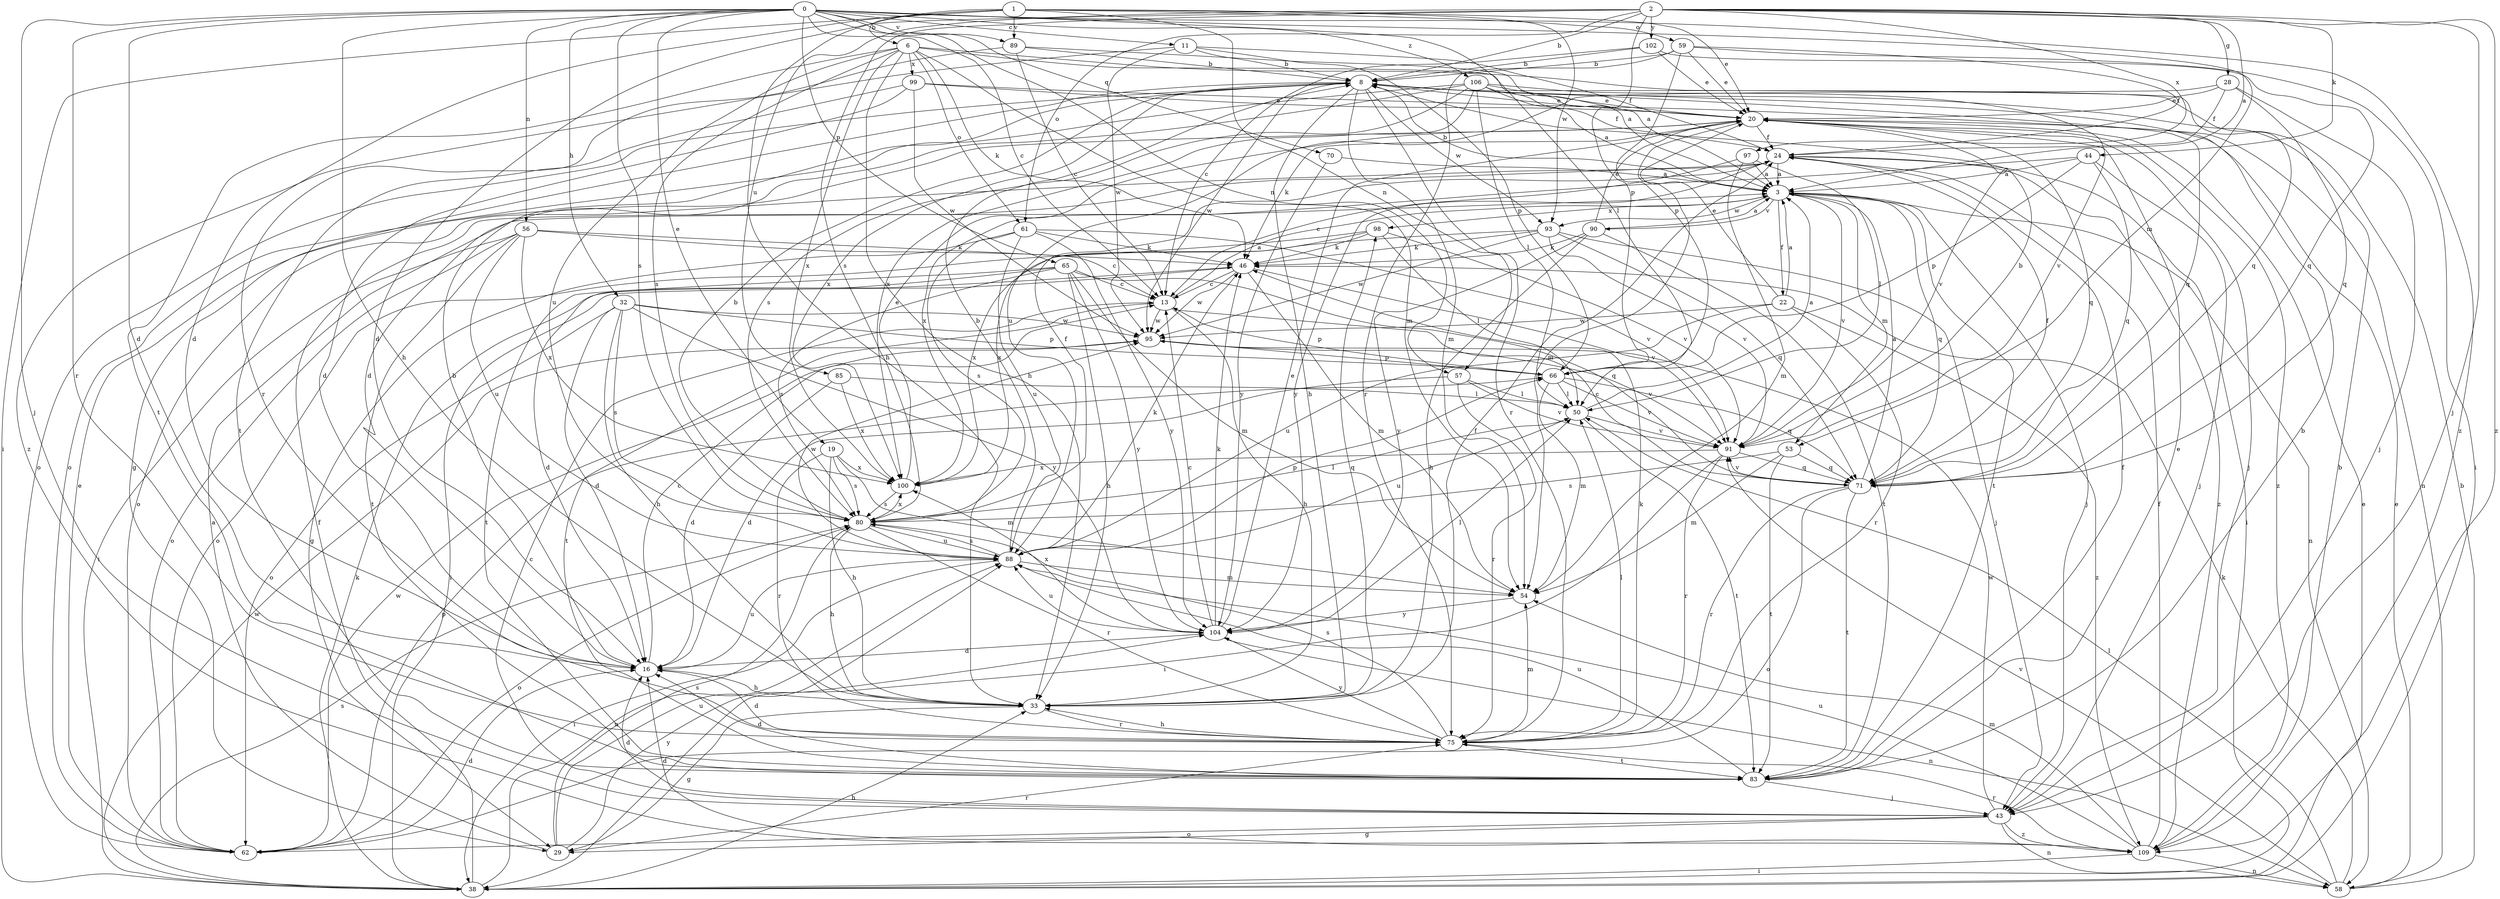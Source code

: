 strict digraph  {
0;
1;
2;
3;
6;
8;
11;
13;
16;
19;
20;
22;
24;
28;
29;
32;
33;
38;
43;
44;
46;
50;
53;
54;
56;
57;
58;
59;
61;
62;
65;
66;
70;
71;
75;
80;
83;
85;
88;
89;
90;
91;
93;
95;
97;
98;
99;
100;
102;
104;
106;
109;
0 -> 11  [label=c];
0 -> 13  [label=c];
0 -> 16  [label=d];
0 -> 19  [label=e];
0 -> 32  [label=h];
0 -> 33  [label=h];
0 -> 43  [label=j];
0 -> 50  [label=l];
0 -> 53  [label=m];
0 -> 56  [label=n];
0 -> 57  [label=n];
0 -> 65  [label=p];
0 -> 70  [label=q];
0 -> 75  [label=r];
0 -> 80  [label=s];
0 -> 89  [label=v];
0 -> 106  [label=z];
0 -> 109  [label=z];
1 -> 6  [label=b];
1 -> 16  [label=d];
1 -> 20  [label=e];
1 -> 33  [label=h];
1 -> 38  [label=i];
1 -> 57  [label=n];
1 -> 59  [label=o];
1 -> 89  [label=v];
1 -> 93  [label=w];
2 -> 3  [label=a];
2 -> 8  [label=b];
2 -> 16  [label=d];
2 -> 28  [label=g];
2 -> 43  [label=j];
2 -> 44  [label=k];
2 -> 61  [label=o];
2 -> 66  [label=p];
2 -> 80  [label=s];
2 -> 85  [label=u];
2 -> 97  [label=x];
2 -> 102  [label=y];
2 -> 109  [label=z];
3 -> 8  [label=b];
3 -> 22  [label=f];
3 -> 43  [label=j];
3 -> 53  [label=m];
3 -> 58  [label=n];
3 -> 71  [label=q];
3 -> 83  [label=t];
3 -> 90  [label=v];
3 -> 91  [label=v];
3 -> 93  [label=w];
3 -> 98  [label=x];
6 -> 3  [label=a];
6 -> 33  [label=h];
6 -> 46  [label=k];
6 -> 54  [label=m];
6 -> 61  [label=o];
6 -> 71  [label=q];
6 -> 80  [label=s];
6 -> 83  [label=t];
6 -> 88  [label=u];
6 -> 99  [label=x];
6 -> 100  [label=x];
8 -> 20  [label=e];
8 -> 29  [label=g];
8 -> 33  [label=h];
8 -> 54  [label=m];
8 -> 62  [label=o];
8 -> 71  [label=q];
8 -> 75  [label=r];
8 -> 93  [label=w];
8 -> 95  [label=w];
8 -> 100  [label=x];
11 -> 8  [label=b];
11 -> 24  [label=f];
11 -> 66  [label=p];
11 -> 95  [label=w];
11 -> 109  [label=z];
13 -> 3  [label=a];
13 -> 33  [label=h];
13 -> 66  [label=p];
13 -> 83  [label=t];
13 -> 95  [label=w];
16 -> 8  [label=b];
16 -> 13  [label=c];
16 -> 33  [label=h];
16 -> 88  [label=u];
19 -> 33  [label=h];
19 -> 54  [label=m];
19 -> 75  [label=r];
19 -> 80  [label=s];
19 -> 100  [label=x];
20 -> 24  [label=f];
20 -> 43  [label=j];
20 -> 46  [label=k];
20 -> 54  [label=m];
20 -> 71  [label=q];
20 -> 91  [label=v];
20 -> 109  [label=z];
22 -> 3  [label=a];
22 -> 20  [label=e];
22 -> 75  [label=r];
22 -> 88  [label=u];
22 -> 95  [label=w];
22 -> 109  [label=z];
24 -> 3  [label=a];
24 -> 38  [label=i];
24 -> 62  [label=o];
24 -> 104  [label=y];
24 -> 109  [label=z];
28 -> 20  [label=e];
28 -> 24  [label=f];
28 -> 43  [label=j];
28 -> 71  [label=q];
28 -> 88  [label=u];
29 -> 3  [label=a];
29 -> 75  [label=r];
29 -> 80  [label=s];
29 -> 88  [label=u];
29 -> 104  [label=y];
32 -> 16  [label=d];
32 -> 33  [label=h];
32 -> 62  [label=o];
32 -> 66  [label=p];
32 -> 80  [label=s];
32 -> 95  [label=w];
32 -> 104  [label=y];
33 -> 24  [label=f];
33 -> 29  [label=g];
33 -> 75  [label=r];
33 -> 98  [label=q];
38 -> 20  [label=e];
38 -> 24  [label=f];
38 -> 33  [label=h];
38 -> 46  [label=k];
38 -> 80  [label=s];
38 -> 88  [label=u];
38 -> 95  [label=w];
43 -> 13  [label=c];
43 -> 16  [label=d];
43 -> 29  [label=g];
43 -> 58  [label=n];
43 -> 62  [label=o];
43 -> 95  [label=w];
43 -> 109  [label=z];
44 -> 3  [label=a];
44 -> 43  [label=j];
44 -> 66  [label=p];
44 -> 71  [label=q];
44 -> 100  [label=x];
46 -> 13  [label=c];
46 -> 38  [label=i];
46 -> 54  [label=m];
46 -> 91  [label=v];
46 -> 95  [label=w];
50 -> 3  [label=a];
50 -> 83  [label=t];
50 -> 88  [label=u];
50 -> 91  [label=v];
53 -> 54  [label=m];
53 -> 71  [label=q];
53 -> 80  [label=s];
53 -> 83  [label=t];
54 -> 104  [label=y];
56 -> 13  [label=c];
56 -> 38  [label=i];
56 -> 46  [label=k];
56 -> 62  [label=o];
56 -> 83  [label=t];
56 -> 88  [label=u];
56 -> 100  [label=x];
57 -> 16  [label=d];
57 -> 50  [label=l];
57 -> 75  [label=r];
57 -> 91  [label=v];
58 -> 8  [label=b];
58 -> 20  [label=e];
58 -> 46  [label=k];
58 -> 50  [label=l];
58 -> 91  [label=v];
59 -> 8  [label=b];
59 -> 20  [label=e];
59 -> 24  [label=f];
59 -> 38  [label=i];
59 -> 66  [label=p];
59 -> 75  [label=r];
61 -> 29  [label=g];
61 -> 46  [label=k];
61 -> 80  [label=s];
61 -> 88  [label=u];
61 -> 91  [label=v];
61 -> 104  [label=y];
62 -> 16  [label=d];
62 -> 20  [label=e];
62 -> 66  [label=p];
62 -> 95  [label=w];
65 -> 13  [label=c];
65 -> 16  [label=d];
65 -> 33  [label=h];
65 -> 54  [label=m];
65 -> 71  [label=q];
65 -> 80  [label=s];
65 -> 83  [label=t];
65 -> 104  [label=y];
66 -> 50  [label=l];
66 -> 54  [label=m];
66 -> 71  [label=q];
66 -> 91  [label=v];
70 -> 3  [label=a];
70 -> 104  [label=y];
71 -> 3  [label=a];
71 -> 13  [label=c];
71 -> 24  [label=f];
71 -> 62  [label=o];
71 -> 75  [label=r];
71 -> 83  [label=t];
71 -> 91  [label=v];
75 -> 16  [label=d];
75 -> 33  [label=h];
75 -> 46  [label=k];
75 -> 50  [label=l];
75 -> 54  [label=m];
75 -> 80  [label=s];
75 -> 83  [label=t];
75 -> 104  [label=y];
80 -> 8  [label=b];
80 -> 24  [label=f];
80 -> 33  [label=h];
80 -> 50  [label=l];
80 -> 62  [label=o];
80 -> 75  [label=r];
80 -> 88  [label=u];
80 -> 100  [label=x];
83 -> 8  [label=b];
83 -> 16  [label=d];
83 -> 20  [label=e];
83 -> 24  [label=f];
83 -> 43  [label=j];
83 -> 88  [label=u];
85 -> 16  [label=d];
85 -> 50  [label=l];
85 -> 100  [label=x];
88 -> 8  [label=b];
88 -> 38  [label=i];
88 -> 46  [label=k];
88 -> 54  [label=m];
88 -> 66  [label=p];
88 -> 80  [label=s];
88 -> 95  [label=w];
89 -> 3  [label=a];
89 -> 8  [label=b];
89 -> 13  [label=c];
89 -> 75  [label=r];
90 -> 3  [label=a];
90 -> 20  [label=e];
90 -> 33  [label=h];
90 -> 46  [label=k];
90 -> 83  [label=t];
90 -> 104  [label=y];
91 -> 8  [label=b];
91 -> 38  [label=i];
91 -> 71  [label=q];
91 -> 75  [label=r];
91 -> 100  [label=x];
93 -> 43  [label=j];
93 -> 46  [label=k];
93 -> 71  [label=q];
93 -> 91  [label=v];
93 -> 95  [label=w];
93 -> 100  [label=x];
95 -> 66  [label=p];
95 -> 91  [label=v];
97 -> 3  [label=a];
97 -> 13  [label=c];
97 -> 50  [label=l];
97 -> 54  [label=m];
98 -> 46  [label=k];
98 -> 50  [label=l];
98 -> 62  [label=o];
98 -> 91  [label=v];
98 -> 100  [label=x];
99 -> 16  [label=d];
99 -> 20  [label=e];
99 -> 58  [label=n];
99 -> 83  [label=t];
99 -> 95  [label=w];
100 -> 20  [label=e];
100 -> 80  [label=s];
102 -> 8  [label=b];
102 -> 13  [label=c];
102 -> 20  [label=e];
102 -> 71  [label=q];
104 -> 13  [label=c];
104 -> 16  [label=d];
104 -> 20  [label=e];
104 -> 46  [label=k];
104 -> 50  [label=l];
104 -> 58  [label=n];
104 -> 88  [label=u];
104 -> 100  [label=x];
106 -> 3  [label=a];
106 -> 16  [label=d];
106 -> 20  [label=e];
106 -> 24  [label=f];
106 -> 50  [label=l];
106 -> 62  [label=o];
106 -> 80  [label=s];
106 -> 91  [label=v];
106 -> 100  [label=x];
109 -> 8  [label=b];
109 -> 16  [label=d];
109 -> 24  [label=f];
109 -> 38  [label=i];
109 -> 54  [label=m];
109 -> 58  [label=n];
109 -> 75  [label=r];
109 -> 88  [label=u];
}
